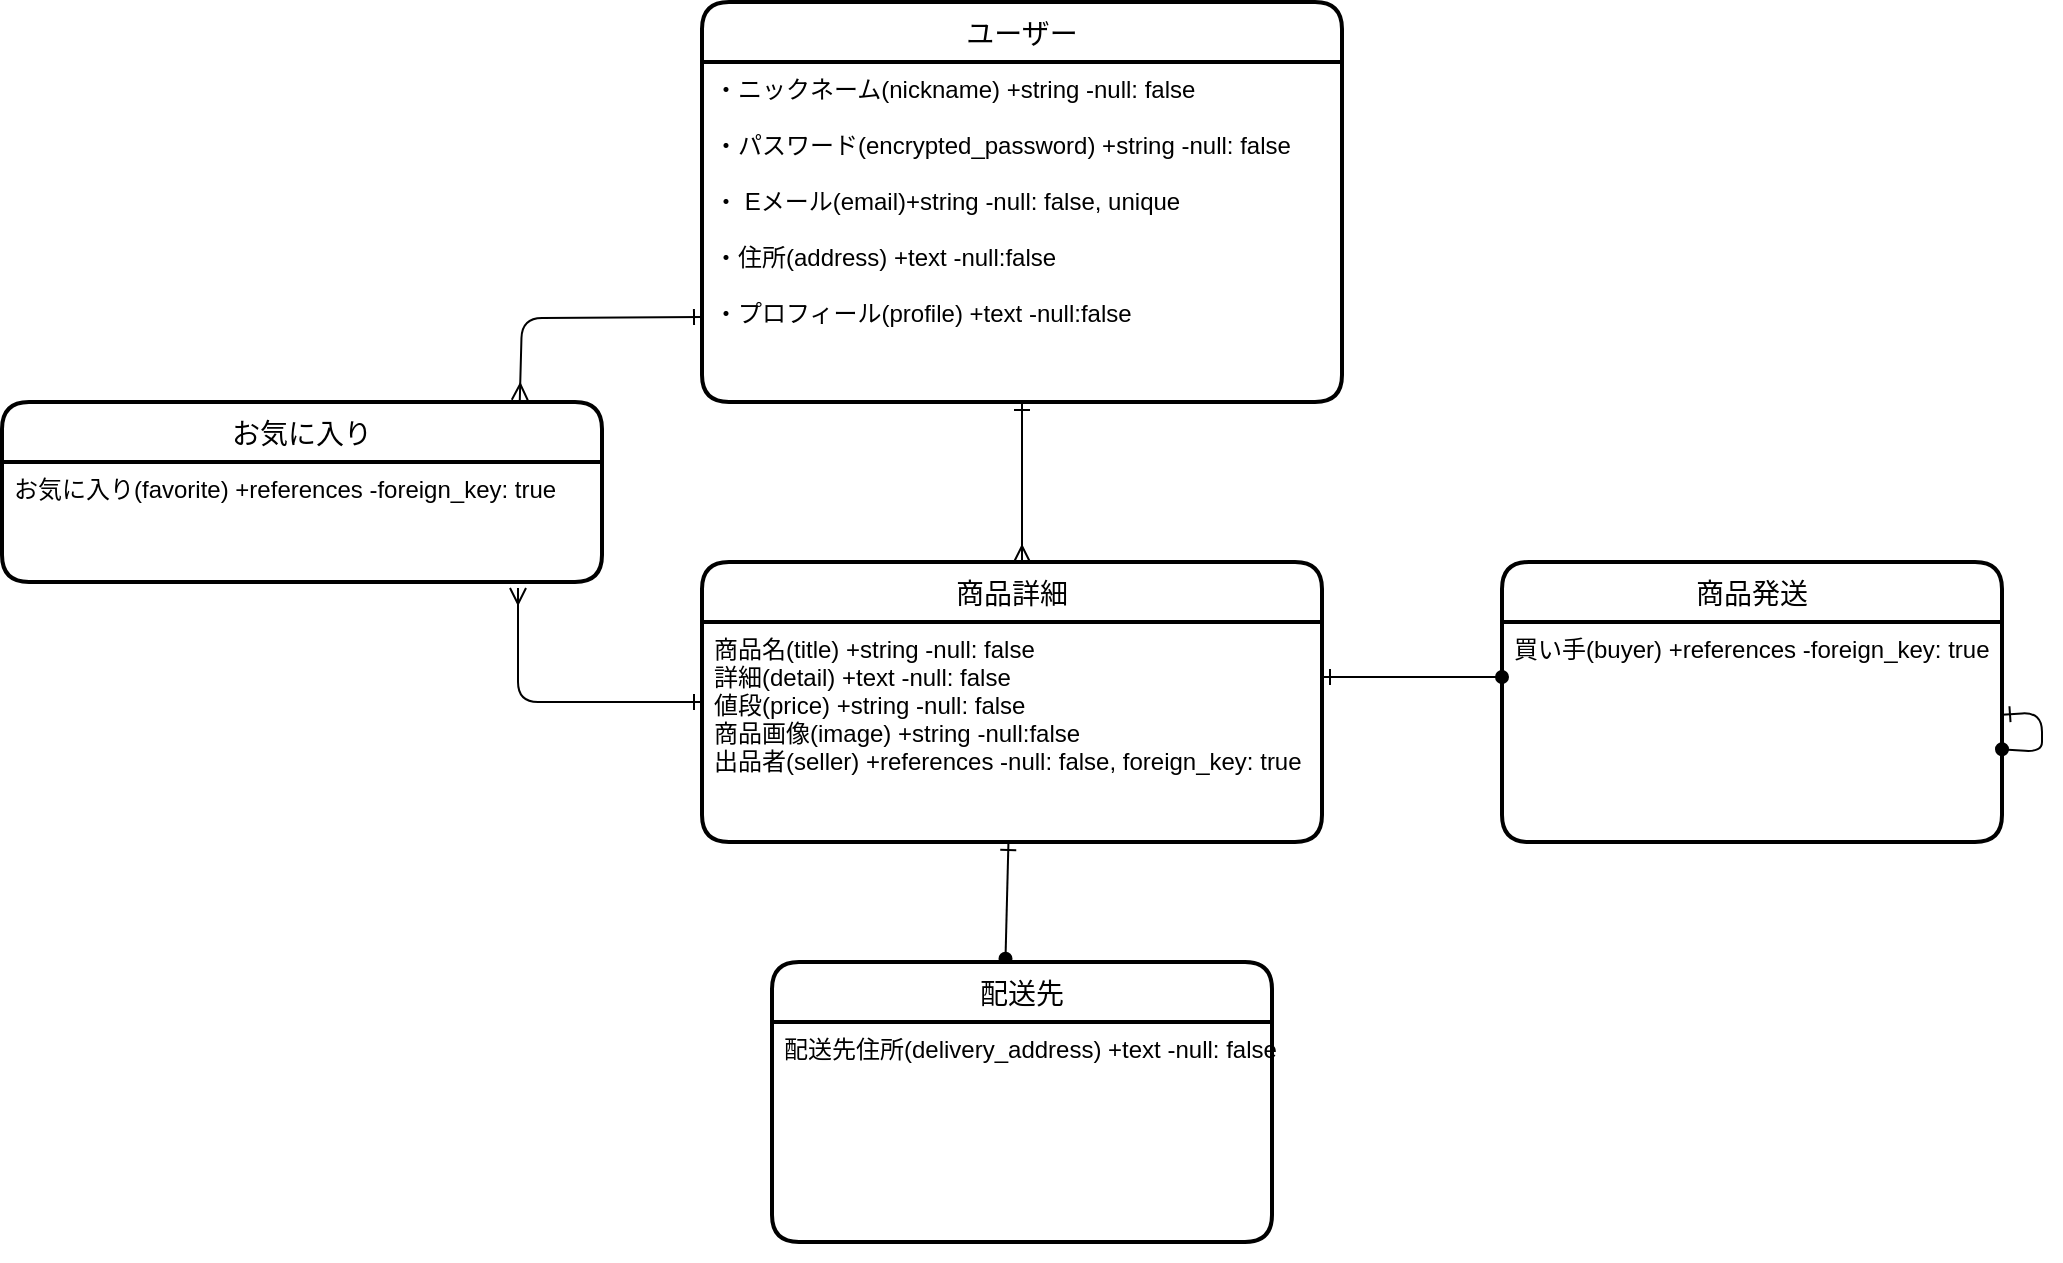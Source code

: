 <mxfile>
    <diagram id="a2rFSdqjHtADT0ShAJNb" name="ページ1">
        <mxGraphModel dx="703" dy="655" grid="1" gridSize="10" guides="1" tooltips="1" connect="1" arrows="1" fold="1" page="1" pageScale="1" pageWidth="827" pageHeight="1169" math="0" shadow="0">
            <root>
                <mxCell id="0"/>
                <mxCell id="1" parent="0"/>
                <mxCell id="25" value="ユーザー" style="swimlane;childLayout=stackLayout;horizontal=1;startSize=30;horizontalStack=0;rounded=1;fontSize=14;fontStyle=0;strokeWidth=2;resizeParent=0;resizeLast=1;shadow=0;dashed=0;align=center;" vertex="1" parent="1">
                    <mxGeometry x="360" y="200" width="320" height="200" as="geometry"/>
                </mxCell>
                <mxCell id="26" value="・ニックネーム(nickname) +string -null: false&#10;&#10;・パスワード(encrypted_password) +string -null: false&#10;&#10;・ Eメール(email)+string -null: false, unique&#10;&#10;・住所(address) +text -null:false&#10;&#10;・プロフィール(profile) +text -null:false" style="align=left;strokeColor=none;fillColor=none;spacingLeft=4;fontSize=12;verticalAlign=top;resizable=0;rotatable=0;part=1;" vertex="1" parent="25">
                    <mxGeometry y="30" width="320" height="170" as="geometry"/>
                </mxCell>
                <mxCell id="41" style="edgeStyle=none;html=1;exitX=0;exitY=0.5;exitDx=0;exitDy=0;entryX=0.86;entryY=1.05;entryDx=0;entryDy=0;entryPerimeter=0;startArrow=ERone;startFill=0;endArrow=ERmany;endFill=0;" edge="1" parent="1" source="27" target="37">
                    <mxGeometry relative="1" as="geometry">
                        <Array as="points">
                            <mxPoint x="268" y="550"/>
                        </Array>
                    </mxGeometry>
                </mxCell>
                <mxCell id="46" style="edgeStyle=none;html=1;entryX=0.467;entryY=-0.012;entryDx=0;entryDy=0;entryPerimeter=0;startArrow=ERone;startFill=0;endArrow=oval;endFill=1;" edge="1" parent="1" source="27" target="32">
                    <mxGeometry relative="1" as="geometry"/>
                </mxCell>
                <mxCell id="27" value="商品詳細" style="swimlane;childLayout=stackLayout;horizontal=1;startSize=30;horizontalStack=0;rounded=1;fontSize=14;fontStyle=0;strokeWidth=2;resizeParent=0;resizeLast=1;shadow=0;dashed=0;align=center;" vertex="1" parent="1">
                    <mxGeometry x="360" y="480" width="310" height="140" as="geometry"/>
                </mxCell>
                <mxCell id="28" value="商品名(title) +string -null: false&#10;詳細(detail) +text -null: false&#10;値段(price) +string -null: false&#10;商品画像(image) +string -null:false&#10;出品者(seller) +references -null: false, foreign_key: true" style="align=left;strokeColor=none;fillColor=none;spacingLeft=4;fontSize=12;verticalAlign=top;resizable=0;rotatable=0;part=1;" vertex="1" parent="27">
                    <mxGeometry y="30" width="310" height="110" as="geometry"/>
                </mxCell>
                <mxCell id="29" value="商品発送" style="swimlane;childLayout=stackLayout;horizontal=1;startSize=30;horizontalStack=0;rounded=1;fontSize=14;fontStyle=0;strokeWidth=2;resizeParent=0;resizeLast=1;shadow=0;dashed=0;align=center;" vertex="1" parent="1">
                    <mxGeometry x="760" y="480" width="250" height="140" as="geometry"/>
                </mxCell>
                <mxCell id="42" style="edgeStyle=none;html=1;startArrow=ERone;startFill=0;endArrow=ERmany;endFill=0;" edge="1" parent="29" source="30" target="29">
                    <mxGeometry relative="1" as="geometry"/>
                </mxCell>
                <mxCell id="30" value="買い手(buyer) +references -foreign_key: true" style="align=left;strokeColor=none;fillColor=none;spacingLeft=4;fontSize=12;verticalAlign=top;resizable=0;rotatable=0;part=1;" vertex="1" parent="29">
                    <mxGeometry y="30" width="250" height="110" as="geometry"/>
                </mxCell>
                <mxCell id="48" style="edgeStyle=none;html=1;startArrow=ERone;startFill=0;endArrow=oval;endFill=1;" edge="1" parent="29" source="30" target="30">
                    <mxGeometry relative="1" as="geometry"/>
                </mxCell>
                <mxCell id="32" value="配送先" style="swimlane;childLayout=stackLayout;horizontal=1;startSize=30;horizontalStack=0;rounded=1;fontSize=14;fontStyle=0;strokeWidth=2;resizeParent=0;resizeLast=1;shadow=0;dashed=0;align=center;" vertex="1" parent="1">
                    <mxGeometry x="395" y="680" width="250" height="140" as="geometry"/>
                </mxCell>
                <mxCell id="45" style="edgeStyle=none;html=1;startArrow=ERone;startFill=0;endArrow=oval;endFill=1;" edge="1" parent="32" source="33" target="32">
                    <mxGeometry relative="1" as="geometry"/>
                </mxCell>
                <mxCell id="33" value="配送先住所(delivery_address) +text -null: false" style="align=left;strokeColor=none;fillColor=none;spacingLeft=4;fontSize=12;verticalAlign=top;resizable=0;rotatable=0;part=1;" vertex="1" parent="32">
                    <mxGeometry y="30" width="250" height="110" as="geometry"/>
                </mxCell>
                <mxCell id="36" value="お気に入り" style="swimlane;childLayout=stackLayout;horizontal=1;startSize=30;horizontalStack=0;rounded=1;fontSize=14;fontStyle=0;strokeWidth=2;resizeParent=0;resizeLast=1;shadow=0;dashed=0;align=center;" vertex="1" parent="1">
                    <mxGeometry x="10" y="400" width="300" height="90" as="geometry"/>
                </mxCell>
                <mxCell id="37" value="お気に入り(favorite) +references -foreign_key: true" style="align=left;strokeColor=none;fillColor=none;spacingLeft=4;fontSize=12;verticalAlign=top;resizable=0;rotatable=0;part=1;" vertex="1" parent="36">
                    <mxGeometry y="30" width="300" height="60" as="geometry"/>
                </mxCell>
                <mxCell id="38" value="" style="edgeStyle=none;html=1;endArrow=ERmany;endFill=0;startArrow=ERone;startFill=0;" edge="1" parent="1" source="26">
                    <mxGeometry relative="1" as="geometry">
                        <mxPoint x="520" y="480" as="targetPoint"/>
                    </mxGeometry>
                </mxCell>
                <mxCell id="39" style="edgeStyle=none;html=1;exitX=0;exitY=0.75;exitDx=0;exitDy=0;entryX=0.863;entryY=-0.011;entryDx=0;entryDy=0;entryPerimeter=0;startArrow=ERone;startFill=0;endArrow=ERmany;endFill=0;" edge="1" parent="1" source="26" target="36">
                    <mxGeometry relative="1" as="geometry">
                        <Array as="points">
                            <mxPoint x="270" y="358"/>
                        </Array>
                    </mxGeometry>
                </mxCell>
                <mxCell id="47" style="edgeStyle=none;html=1;exitX=1;exitY=0.25;exitDx=0;exitDy=0;entryX=0;entryY=0.25;entryDx=0;entryDy=0;startArrow=ERone;startFill=0;endArrow=oval;endFill=1;" edge="1" parent="1" source="28" target="30">
                    <mxGeometry relative="1" as="geometry"/>
                </mxCell>
            </root>
        </mxGraphModel>
    </diagram>
</mxfile>